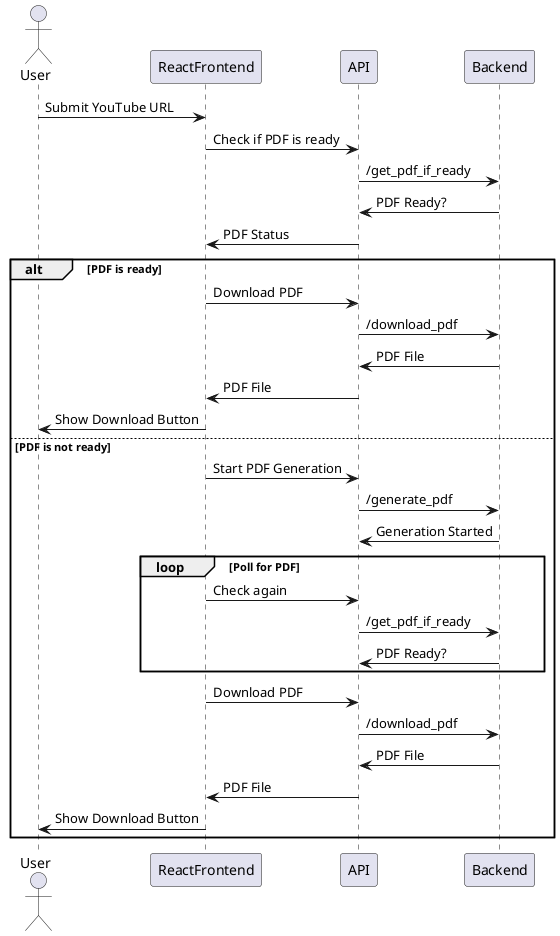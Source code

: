 @startuml

actor User
participant ReactFrontend
participant API
participant Backend

User -> ReactFrontend: Submit YouTube URL
ReactFrontend -> API: Check if PDF is ready
API -> Backend: /get_pdf_if_ready
Backend -> API: PDF Ready?
API -> ReactFrontend: PDF Status

alt PDF is ready
    ReactFrontend -> API: Download PDF
    API -> Backend: /download_pdf
    Backend -> API: PDF File
    API -> ReactFrontend: PDF File
    ReactFrontend -> User: Show Download Button
else PDF is not ready
    ReactFrontend -> API: Start PDF Generation
    API -> Backend: /generate_pdf
    Backend -> API: Generation Started

    loop Poll for PDF
        ReactFrontend -> API: Check again
        API -> Backend: /get_pdf_if_ready
        Backend -> API: PDF Ready?
    end

    ReactFrontend -> API: Download PDF
    API -> Backend: /download_pdf
    Backend -> API: PDF File
    API -> ReactFrontend: PDF File
    ReactFrontend -> User: Show Download Button
end

@enduml
